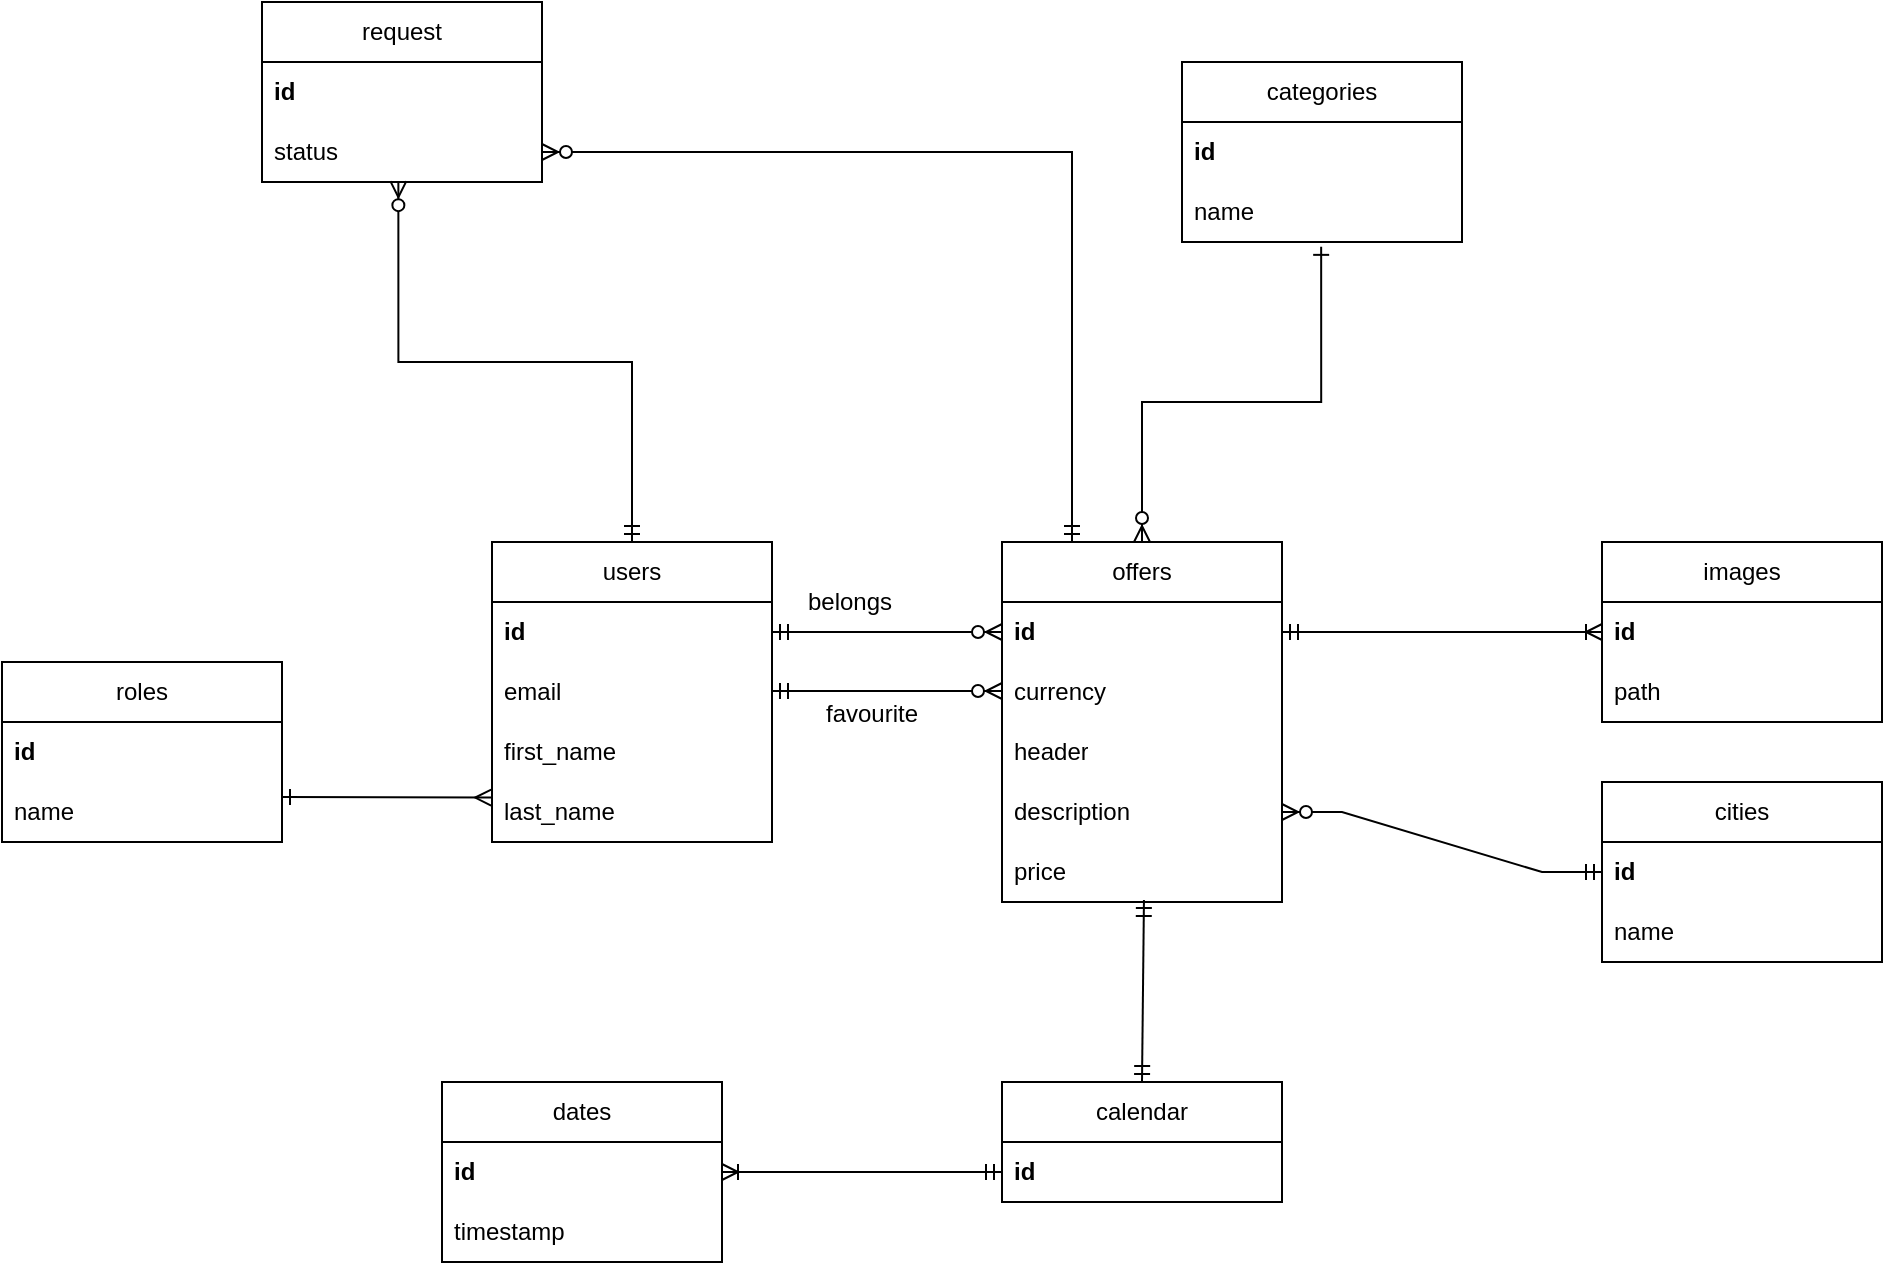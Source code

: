 <mxfile version="24.7.17">
  <diagram name="Page-1" id="RP0y6N-xLadNuhNSqfM9">
    <mxGraphModel dx="2435" dy="1940" grid="0" gridSize="10" guides="1" tooltips="1" connect="1" arrows="1" fold="1" page="0" pageScale="1" pageWidth="850" pageHeight="1100" math="0" shadow="0">
      <root>
        <mxCell id="0" />
        <mxCell id="1" parent="0" />
        <mxCell id="M586yYEcMwatmk0MZ40U-5" value="roles" style="swimlane;fontStyle=0;childLayout=stackLayout;horizontal=1;startSize=30;horizontalStack=0;resizeParent=1;resizeParentMax=0;resizeLast=0;collapsible=1;marginBottom=0;whiteSpace=wrap;html=1;" parent="1" vertex="1">
          <mxGeometry x="-810" y="-690" width="140" height="90" as="geometry" />
        </mxCell>
        <mxCell id="M586yYEcMwatmk0MZ40U-6" value="&lt;b&gt;id &lt;/b&gt;" style="text;strokeColor=none;fillColor=none;align=left;verticalAlign=middle;spacingLeft=4;spacingRight=4;overflow=hidden;points=[[0,0.5],[1,0.5]];portConstraint=eastwest;rotatable=0;whiteSpace=wrap;html=1;" parent="M586yYEcMwatmk0MZ40U-5" vertex="1">
          <mxGeometry y="30" width="140" height="30" as="geometry" />
        </mxCell>
        <mxCell id="M586yYEcMwatmk0MZ40U-7" value="name" style="text;strokeColor=none;fillColor=none;align=left;verticalAlign=middle;spacingLeft=4;spacingRight=4;overflow=hidden;points=[[0,0.5],[1,0.5]];portConstraint=eastwest;rotatable=0;whiteSpace=wrap;html=1;" parent="M586yYEcMwatmk0MZ40U-5" vertex="1">
          <mxGeometry y="60" width="140" height="30" as="geometry" />
        </mxCell>
        <mxCell id="M586yYEcMwatmk0MZ40U-8" value="users" style="swimlane;fontStyle=0;childLayout=stackLayout;horizontal=1;startSize=30;horizontalStack=0;resizeParent=1;resizeParentMax=0;resizeLast=0;collapsible=1;marginBottom=0;whiteSpace=wrap;html=1;" parent="1" vertex="1">
          <mxGeometry x="-565" y="-750" width="140" height="150" as="geometry" />
        </mxCell>
        <mxCell id="M586yYEcMwatmk0MZ40U-9" value="&lt;b&gt;id &lt;/b&gt;" style="text;strokeColor=none;fillColor=none;align=left;verticalAlign=middle;spacingLeft=4;spacingRight=4;overflow=hidden;points=[[0,0.5],[1,0.5]];portConstraint=eastwest;rotatable=0;whiteSpace=wrap;html=1;" parent="M586yYEcMwatmk0MZ40U-8" vertex="1">
          <mxGeometry y="30" width="140" height="30" as="geometry" />
        </mxCell>
        <mxCell id="M586yYEcMwatmk0MZ40U-10" value="email" style="text;strokeColor=none;fillColor=none;align=left;verticalAlign=middle;spacingLeft=4;spacingRight=4;overflow=hidden;points=[[0,0.5],[1,0.5]];portConstraint=eastwest;rotatable=0;whiteSpace=wrap;html=1;" parent="M586yYEcMwatmk0MZ40U-8" vertex="1">
          <mxGeometry y="60" width="140" height="30" as="geometry" />
        </mxCell>
        <mxCell id="M586yYEcMwatmk0MZ40U-11" value="first_name" style="text;strokeColor=none;fillColor=none;align=left;verticalAlign=middle;spacingLeft=4;spacingRight=4;overflow=hidden;points=[[0,0.5],[1,0.5]];portConstraint=eastwest;rotatable=0;whiteSpace=wrap;html=1;" parent="M586yYEcMwatmk0MZ40U-8" vertex="1">
          <mxGeometry y="90" width="140" height="30" as="geometry" />
        </mxCell>
        <mxCell id="M586yYEcMwatmk0MZ40U-12" value="last_name" style="text;strokeColor=none;fillColor=none;align=left;verticalAlign=middle;spacingLeft=4;spacingRight=4;overflow=hidden;points=[[0,0.5],[1,0.5]];portConstraint=eastwest;rotatable=0;whiteSpace=wrap;html=1;" parent="M586yYEcMwatmk0MZ40U-8" vertex="1">
          <mxGeometry y="120" width="140" height="30" as="geometry" />
        </mxCell>
        <mxCell id="M586yYEcMwatmk0MZ40U-13" value="offers" style="swimlane;fontStyle=0;childLayout=stackLayout;horizontal=1;startSize=30;horizontalStack=0;resizeParent=1;resizeParentMax=0;resizeLast=0;collapsible=1;marginBottom=0;whiteSpace=wrap;html=1;" parent="1" vertex="1">
          <mxGeometry x="-310" y="-750" width="140" height="180" as="geometry" />
        </mxCell>
        <mxCell id="M586yYEcMwatmk0MZ40U-14" value="&lt;b&gt;id &lt;/b&gt;" style="text;strokeColor=none;fillColor=none;align=left;verticalAlign=middle;spacingLeft=4;spacingRight=4;overflow=hidden;points=[[0,0.5],[1,0.5]];portConstraint=eastwest;rotatable=0;whiteSpace=wrap;html=1;" parent="M586yYEcMwatmk0MZ40U-13" vertex="1">
          <mxGeometry y="30" width="140" height="30" as="geometry" />
        </mxCell>
        <mxCell id="M586yYEcMwatmk0MZ40U-16" value="currency " style="text;strokeColor=none;fillColor=none;align=left;verticalAlign=middle;spacingLeft=4;spacingRight=4;overflow=hidden;points=[[0,0.5],[1,0.5]];portConstraint=eastwest;rotatable=0;whiteSpace=wrap;html=1;" parent="M586yYEcMwatmk0MZ40U-13" vertex="1">
          <mxGeometry y="60" width="140" height="30" as="geometry" />
        </mxCell>
        <mxCell id="M586yYEcMwatmk0MZ40U-17" value="header" style="text;strokeColor=none;fillColor=none;align=left;verticalAlign=middle;spacingLeft=4;spacingRight=4;overflow=hidden;points=[[0,0.5],[1,0.5]];portConstraint=eastwest;rotatable=0;whiteSpace=wrap;html=1;" parent="M586yYEcMwatmk0MZ40U-13" vertex="1">
          <mxGeometry y="90" width="140" height="30" as="geometry" />
        </mxCell>
        <mxCell id="M586yYEcMwatmk0MZ40U-18" value="description" style="text;strokeColor=none;fillColor=none;align=left;verticalAlign=middle;spacingLeft=4;spacingRight=4;overflow=hidden;points=[[0,0.5],[1,0.5]];portConstraint=eastwest;rotatable=0;whiteSpace=wrap;html=1;" parent="M586yYEcMwatmk0MZ40U-13" vertex="1">
          <mxGeometry y="120" width="140" height="30" as="geometry" />
        </mxCell>
        <mxCell id="M586yYEcMwatmk0MZ40U-19" value="price" style="text;strokeColor=none;fillColor=none;align=left;verticalAlign=middle;spacingLeft=4;spacingRight=4;overflow=hidden;points=[[0,0.5],[1,0.5]];portConstraint=eastwest;rotatable=0;whiteSpace=wrap;html=1;" parent="M586yYEcMwatmk0MZ40U-13" vertex="1">
          <mxGeometry y="150" width="140" height="30" as="geometry" />
        </mxCell>
        <mxCell id="M586yYEcMwatmk0MZ40U-20" value="calendar" style="swimlane;fontStyle=0;childLayout=stackLayout;horizontal=1;startSize=30;horizontalStack=0;resizeParent=1;resizeParentMax=0;resizeLast=0;collapsible=1;marginBottom=0;whiteSpace=wrap;html=1;" parent="1" vertex="1">
          <mxGeometry x="-310" y="-480" width="140" height="60" as="geometry" />
        </mxCell>
        <mxCell id="M586yYEcMwatmk0MZ40U-21" value="&lt;b&gt;id &lt;/b&gt;" style="text;strokeColor=none;fillColor=none;align=left;verticalAlign=middle;spacingLeft=4;spacingRight=4;overflow=hidden;points=[[0,0.5],[1,0.5]];portConstraint=eastwest;rotatable=0;whiteSpace=wrap;html=1;" parent="M586yYEcMwatmk0MZ40U-20" vertex="1">
          <mxGeometry y="30" width="140" height="30" as="geometry" />
        </mxCell>
        <mxCell id="M586yYEcMwatmk0MZ40U-23" value="dates" style="swimlane;fontStyle=0;childLayout=stackLayout;horizontal=1;startSize=30;horizontalStack=0;resizeParent=1;resizeParentMax=0;resizeLast=0;collapsible=1;marginBottom=0;whiteSpace=wrap;html=1;" parent="1" vertex="1">
          <mxGeometry x="-590" y="-480" width="140" height="90" as="geometry" />
        </mxCell>
        <mxCell id="M586yYEcMwatmk0MZ40U-24" value="&lt;b&gt;id &lt;/b&gt;" style="text;strokeColor=none;fillColor=none;align=left;verticalAlign=middle;spacingLeft=4;spacingRight=4;overflow=hidden;points=[[0,0.5],[1,0.5]];portConstraint=eastwest;rotatable=0;whiteSpace=wrap;html=1;" parent="M586yYEcMwatmk0MZ40U-23" vertex="1">
          <mxGeometry y="30" width="140" height="30" as="geometry" />
        </mxCell>
        <mxCell id="M586yYEcMwatmk0MZ40U-26" value="timestamp" style="text;strokeColor=none;fillColor=none;align=left;verticalAlign=middle;spacingLeft=4;spacingRight=4;overflow=hidden;points=[[0,0.5],[1,0.5]];portConstraint=eastwest;rotatable=0;whiteSpace=wrap;html=1;" parent="M586yYEcMwatmk0MZ40U-23" vertex="1">
          <mxGeometry y="60" width="140" height="30" as="geometry" />
        </mxCell>
        <mxCell id="M586yYEcMwatmk0MZ40U-27" value="cities" style="swimlane;fontStyle=0;childLayout=stackLayout;horizontal=1;startSize=30;horizontalStack=0;resizeParent=1;resizeParentMax=0;resizeLast=0;collapsible=1;marginBottom=0;whiteSpace=wrap;html=1;" parent="1" vertex="1">
          <mxGeometry x="-10" y="-630" width="140" height="90" as="geometry" />
        </mxCell>
        <mxCell id="M586yYEcMwatmk0MZ40U-28" value="&lt;b&gt;id &lt;/b&gt;" style="text;strokeColor=none;fillColor=none;align=left;verticalAlign=middle;spacingLeft=4;spacingRight=4;overflow=hidden;points=[[0,0.5],[1,0.5]];portConstraint=eastwest;rotatable=0;whiteSpace=wrap;html=1;" parent="M586yYEcMwatmk0MZ40U-27" vertex="1">
          <mxGeometry y="30" width="140" height="30" as="geometry" />
        </mxCell>
        <mxCell id="M586yYEcMwatmk0MZ40U-29" value="name&amp;nbsp;" style="text;strokeColor=none;fillColor=none;align=left;verticalAlign=middle;spacingLeft=4;spacingRight=4;overflow=hidden;points=[[0,0.5],[1,0.5]];portConstraint=eastwest;rotatable=0;whiteSpace=wrap;html=1;" parent="M586yYEcMwatmk0MZ40U-27" vertex="1">
          <mxGeometry y="60" width="140" height="30" as="geometry" />
        </mxCell>
        <mxCell id="M586yYEcMwatmk0MZ40U-30" value="images" style="swimlane;fontStyle=0;childLayout=stackLayout;horizontal=1;startSize=30;horizontalStack=0;resizeParent=1;resizeParentMax=0;resizeLast=0;collapsible=1;marginBottom=0;whiteSpace=wrap;html=1;" parent="1" vertex="1">
          <mxGeometry x="-10" y="-750" width="140" height="90" as="geometry" />
        </mxCell>
        <mxCell id="M586yYEcMwatmk0MZ40U-31" value="&lt;b&gt;id &lt;/b&gt;" style="text;strokeColor=none;fillColor=none;align=left;verticalAlign=middle;spacingLeft=4;spacingRight=4;overflow=hidden;points=[[0,0.5],[1,0.5]];portConstraint=eastwest;rotatable=0;whiteSpace=wrap;html=1;" parent="M586yYEcMwatmk0MZ40U-30" vertex="1">
          <mxGeometry y="30" width="140" height="30" as="geometry" />
        </mxCell>
        <mxCell id="M586yYEcMwatmk0MZ40U-32" value="path" style="text;strokeColor=none;fillColor=none;align=left;verticalAlign=middle;spacingLeft=4;spacingRight=4;overflow=hidden;points=[[0,0.5],[1,0.5]];portConstraint=eastwest;rotatable=0;whiteSpace=wrap;html=1;" parent="M586yYEcMwatmk0MZ40U-30" vertex="1">
          <mxGeometry y="60" width="140" height="30" as="geometry" />
        </mxCell>
        <mxCell id="M586yYEcMwatmk0MZ40U-33" value="categories" style="swimlane;fontStyle=0;childLayout=stackLayout;horizontal=1;startSize=30;horizontalStack=0;resizeParent=1;resizeParentMax=0;resizeLast=0;collapsible=1;marginBottom=0;whiteSpace=wrap;html=1;" parent="1" vertex="1">
          <mxGeometry x="-220" y="-990" width="140" height="90" as="geometry" />
        </mxCell>
        <mxCell id="M586yYEcMwatmk0MZ40U-34" value="&lt;b&gt;id &lt;/b&gt;" style="text;strokeColor=none;fillColor=none;align=left;verticalAlign=middle;spacingLeft=4;spacingRight=4;overflow=hidden;points=[[0,0.5],[1,0.5]];portConstraint=eastwest;rotatable=0;whiteSpace=wrap;html=1;" parent="M586yYEcMwatmk0MZ40U-33" vertex="1">
          <mxGeometry y="30" width="140" height="30" as="geometry" />
        </mxCell>
        <mxCell id="M586yYEcMwatmk0MZ40U-35" value="name" style="text;strokeColor=none;fillColor=none;align=left;verticalAlign=middle;spacingLeft=4;spacingRight=4;overflow=hidden;points=[[0,0.5],[1,0.5]];portConstraint=eastwest;rotatable=0;whiteSpace=wrap;html=1;" parent="M586yYEcMwatmk0MZ40U-33" vertex="1">
          <mxGeometry y="60" width="140" height="30" as="geometry" />
        </mxCell>
        <mxCell id="M586yYEcMwatmk0MZ40U-37" value="" style="fontSize=12;html=1;endArrow=ERmany;startArrow=ERone;rounded=0;entryX=-0.003;entryY=0.26;entryDx=0;entryDy=0;exitX=1;exitY=0.75;exitDx=0;exitDy=0;entryPerimeter=0;startFill=0;" parent="1" source="M586yYEcMwatmk0MZ40U-5" target="M586yYEcMwatmk0MZ40U-12" edge="1">
          <mxGeometry width="100" height="100" relative="1" as="geometry">
            <mxPoint x="-710" y="-560" as="sourcePoint" />
            <mxPoint x="-610" y="-660" as="targetPoint" />
          </mxGeometry>
        </mxCell>
        <mxCell id="M586yYEcMwatmk0MZ40U-38" value="" style="fontSize=12;html=1;endArrow=ERmandOne;startArrow=ERmandOne;rounded=0;entryX=0.507;entryY=0.967;entryDx=0;entryDy=0;entryPerimeter=0;exitX=0.5;exitY=0;exitDx=0;exitDy=0;" parent="1" source="M586yYEcMwatmk0MZ40U-20" target="M586yYEcMwatmk0MZ40U-19" edge="1">
          <mxGeometry width="100" height="100" relative="1" as="geometry">
            <mxPoint x="-170" y="-370" as="sourcePoint" />
            <mxPoint x="-70" y="-470" as="targetPoint" />
          </mxGeometry>
        </mxCell>
        <mxCell id="M586yYEcMwatmk0MZ40U-39" value="" style="fontSize=12;html=1;endArrow=ERoneToMany;startArrow=ERmandOne;rounded=0;entryX=1;entryY=0.5;entryDx=0;entryDy=0;exitX=0;exitY=0.5;exitDx=0;exitDy=0;" parent="1" source="M586yYEcMwatmk0MZ40U-21" target="M586yYEcMwatmk0MZ40U-23" edge="1">
          <mxGeometry width="100" height="100" relative="1" as="geometry">
            <mxPoint x="-440" y="-320" as="sourcePoint" />
            <mxPoint x="-340" y="-420" as="targetPoint" />
          </mxGeometry>
        </mxCell>
        <mxCell id="M586yYEcMwatmk0MZ40U-40" value="" style="fontSize=12;html=1;endArrow=ERoneToMany;startArrow=ERmandOne;rounded=0;exitX=1;exitY=0.5;exitDx=0;exitDy=0;entryX=0;entryY=0.5;entryDx=0;entryDy=0;" parent="1" source="M586yYEcMwatmk0MZ40U-14" target="M586yYEcMwatmk0MZ40U-31" edge="1">
          <mxGeometry width="100" height="100" relative="1" as="geometry">
            <mxPoint x="-130" y="-610" as="sourcePoint" />
            <mxPoint x="-30" y="-710" as="targetPoint" />
          </mxGeometry>
        </mxCell>
        <mxCell id="M586yYEcMwatmk0MZ40U-42" value="" style="edgeStyle=entityRelationEdgeStyle;fontSize=12;html=1;endArrow=ERzeroToMany;startArrow=ERmandOne;rounded=0;exitX=0;exitY=0.5;exitDx=0;exitDy=0;entryX=1;entryY=0.5;entryDx=0;entryDy=0;" parent="1" source="M586yYEcMwatmk0MZ40U-28" target="M586yYEcMwatmk0MZ40U-18" edge="1">
          <mxGeometry width="100" height="100" relative="1" as="geometry">
            <mxPoint x="-120" y="-430" as="sourcePoint" />
            <mxPoint x="40" y="-370" as="targetPoint" />
          </mxGeometry>
        </mxCell>
        <mxCell id="M586yYEcMwatmk0MZ40U-43" value="" style="fontSize=12;html=1;endArrow=ERone;startArrow=ERzeroToMany;rounded=0;exitX=0.5;exitY=0;exitDx=0;exitDy=0;entryX=0.497;entryY=1.081;entryDx=0;entryDy=0;entryPerimeter=0;edgeStyle=orthogonalEdgeStyle;endFill=0;" parent="1" source="M586yYEcMwatmk0MZ40U-13" target="M586yYEcMwatmk0MZ40U-35" edge="1">
          <mxGeometry width="100" height="100" relative="1" as="geometry">
            <mxPoint x="-140" y="-790" as="sourcePoint" />
            <mxPoint x="-40" y="-890" as="targetPoint" />
            <Array as="points">
              <mxPoint x="-240" y="-820" />
              <mxPoint x="-150" y="-820" />
            </Array>
          </mxGeometry>
        </mxCell>
        <mxCell id="M586yYEcMwatmk0MZ40U-44" value="" style="fontSize=12;html=1;endArrow=ERzeroToMany;startArrow=ERmandOne;rounded=0;entryX=0;entryY=0.5;entryDx=0;entryDy=0;exitX=1;exitY=0.5;exitDx=0;exitDy=0;" parent="1" source="M586yYEcMwatmk0MZ40U-9" target="M586yYEcMwatmk0MZ40U-14" edge="1">
          <mxGeometry width="100" height="100" relative="1" as="geometry">
            <mxPoint x="20" y="-410" as="sourcePoint" />
            <mxPoint x="120" y="-510" as="targetPoint" />
          </mxGeometry>
        </mxCell>
        <mxCell id="M586yYEcMwatmk0MZ40U-49" value="request" style="swimlane;fontStyle=0;childLayout=stackLayout;horizontal=1;startSize=30;horizontalStack=0;resizeParent=1;resizeParentMax=0;resizeLast=0;collapsible=1;marginBottom=0;whiteSpace=wrap;html=1;" parent="1" vertex="1">
          <mxGeometry x="-680" y="-1020" width="140" height="90" as="geometry" />
        </mxCell>
        <mxCell id="M586yYEcMwatmk0MZ40U-50" value="&lt;b&gt;id &lt;/b&gt;" style="text;strokeColor=none;fillColor=none;align=left;verticalAlign=middle;spacingLeft=4;spacingRight=4;overflow=hidden;points=[[0,0.5],[1,0.5]];portConstraint=eastwest;rotatable=0;whiteSpace=wrap;html=1;" parent="M586yYEcMwatmk0MZ40U-49" vertex="1">
          <mxGeometry y="30" width="140" height="30" as="geometry" />
        </mxCell>
        <mxCell id="M586yYEcMwatmk0MZ40U-53" value="status " style="text;strokeColor=none;fillColor=none;align=left;verticalAlign=middle;spacingLeft=4;spacingRight=4;overflow=hidden;points=[[0,0.5],[1,0.5]];portConstraint=eastwest;rotatable=0;whiteSpace=wrap;html=1;" parent="M586yYEcMwatmk0MZ40U-49" vertex="1">
          <mxGeometry y="60" width="140" height="30" as="geometry" />
        </mxCell>
        <mxCell id="M586yYEcMwatmk0MZ40U-55" value="" style="fontSize=12;html=1;endArrow=ERzeroToMany;startArrow=ERmandOne;rounded=0;entryX=0.487;entryY=0.986;entryDx=0;entryDy=0;entryPerimeter=0;exitX=0.5;exitY=0;exitDx=0;exitDy=0;edgeStyle=orthogonalEdgeStyle;" parent="1" source="M586yYEcMwatmk0MZ40U-8" target="M586yYEcMwatmk0MZ40U-53" edge="1">
          <mxGeometry width="100" height="100" relative="1" as="geometry">
            <mxPoint x="20" y="-410" as="sourcePoint" />
            <mxPoint x="120" y="-510" as="targetPoint" />
          </mxGeometry>
        </mxCell>
        <mxCell id="M586yYEcMwatmk0MZ40U-57" value="" style="fontSize=12;html=1;endArrow=ERzeroToMany;startArrow=ERmandOne;rounded=0;entryX=1;entryY=0.5;entryDx=0;entryDy=0;exitX=0.25;exitY=0;exitDx=0;exitDy=0;edgeStyle=orthogonalEdgeStyle;" parent="1" source="M586yYEcMwatmk0MZ40U-13" target="M586yYEcMwatmk0MZ40U-53" edge="1">
          <mxGeometry width="100" height="100" relative="1" as="geometry">
            <mxPoint x="-338" y="-770" as="sourcePoint" />
            <mxPoint x="-340" y="-860" as="targetPoint" />
          </mxGeometry>
        </mxCell>
        <mxCell id="O7wcXyrf0NyPV-xEjBsW-1" value="belongs" style="text;html=1;align=center;verticalAlign=middle;whiteSpace=wrap;rounded=0;" parent="1" vertex="1">
          <mxGeometry x="-416" y="-735" width="60" height="30" as="geometry" />
        </mxCell>
        <mxCell id="O7wcXyrf0NyPV-xEjBsW-2" value="" style="fontSize=12;html=1;endArrow=ERzeroToMany;startArrow=ERmandOne;rounded=0;entryX=0;entryY=0.5;entryDx=0;entryDy=0;exitX=1;exitY=0.5;exitDx=0;exitDy=0;" parent="1" edge="1">
          <mxGeometry width="100" height="100" relative="1" as="geometry">
            <mxPoint x="-425" y="-675.5" as="sourcePoint" />
            <mxPoint x="-310" y="-675.5" as="targetPoint" />
          </mxGeometry>
        </mxCell>
        <mxCell id="O7wcXyrf0NyPV-xEjBsW-4" value="favourite" style="text;html=1;align=center;verticalAlign=middle;whiteSpace=wrap;rounded=0;" parent="1" vertex="1">
          <mxGeometry x="-405" y="-679" width="60" height="30" as="geometry" />
        </mxCell>
      </root>
    </mxGraphModel>
  </diagram>
</mxfile>
